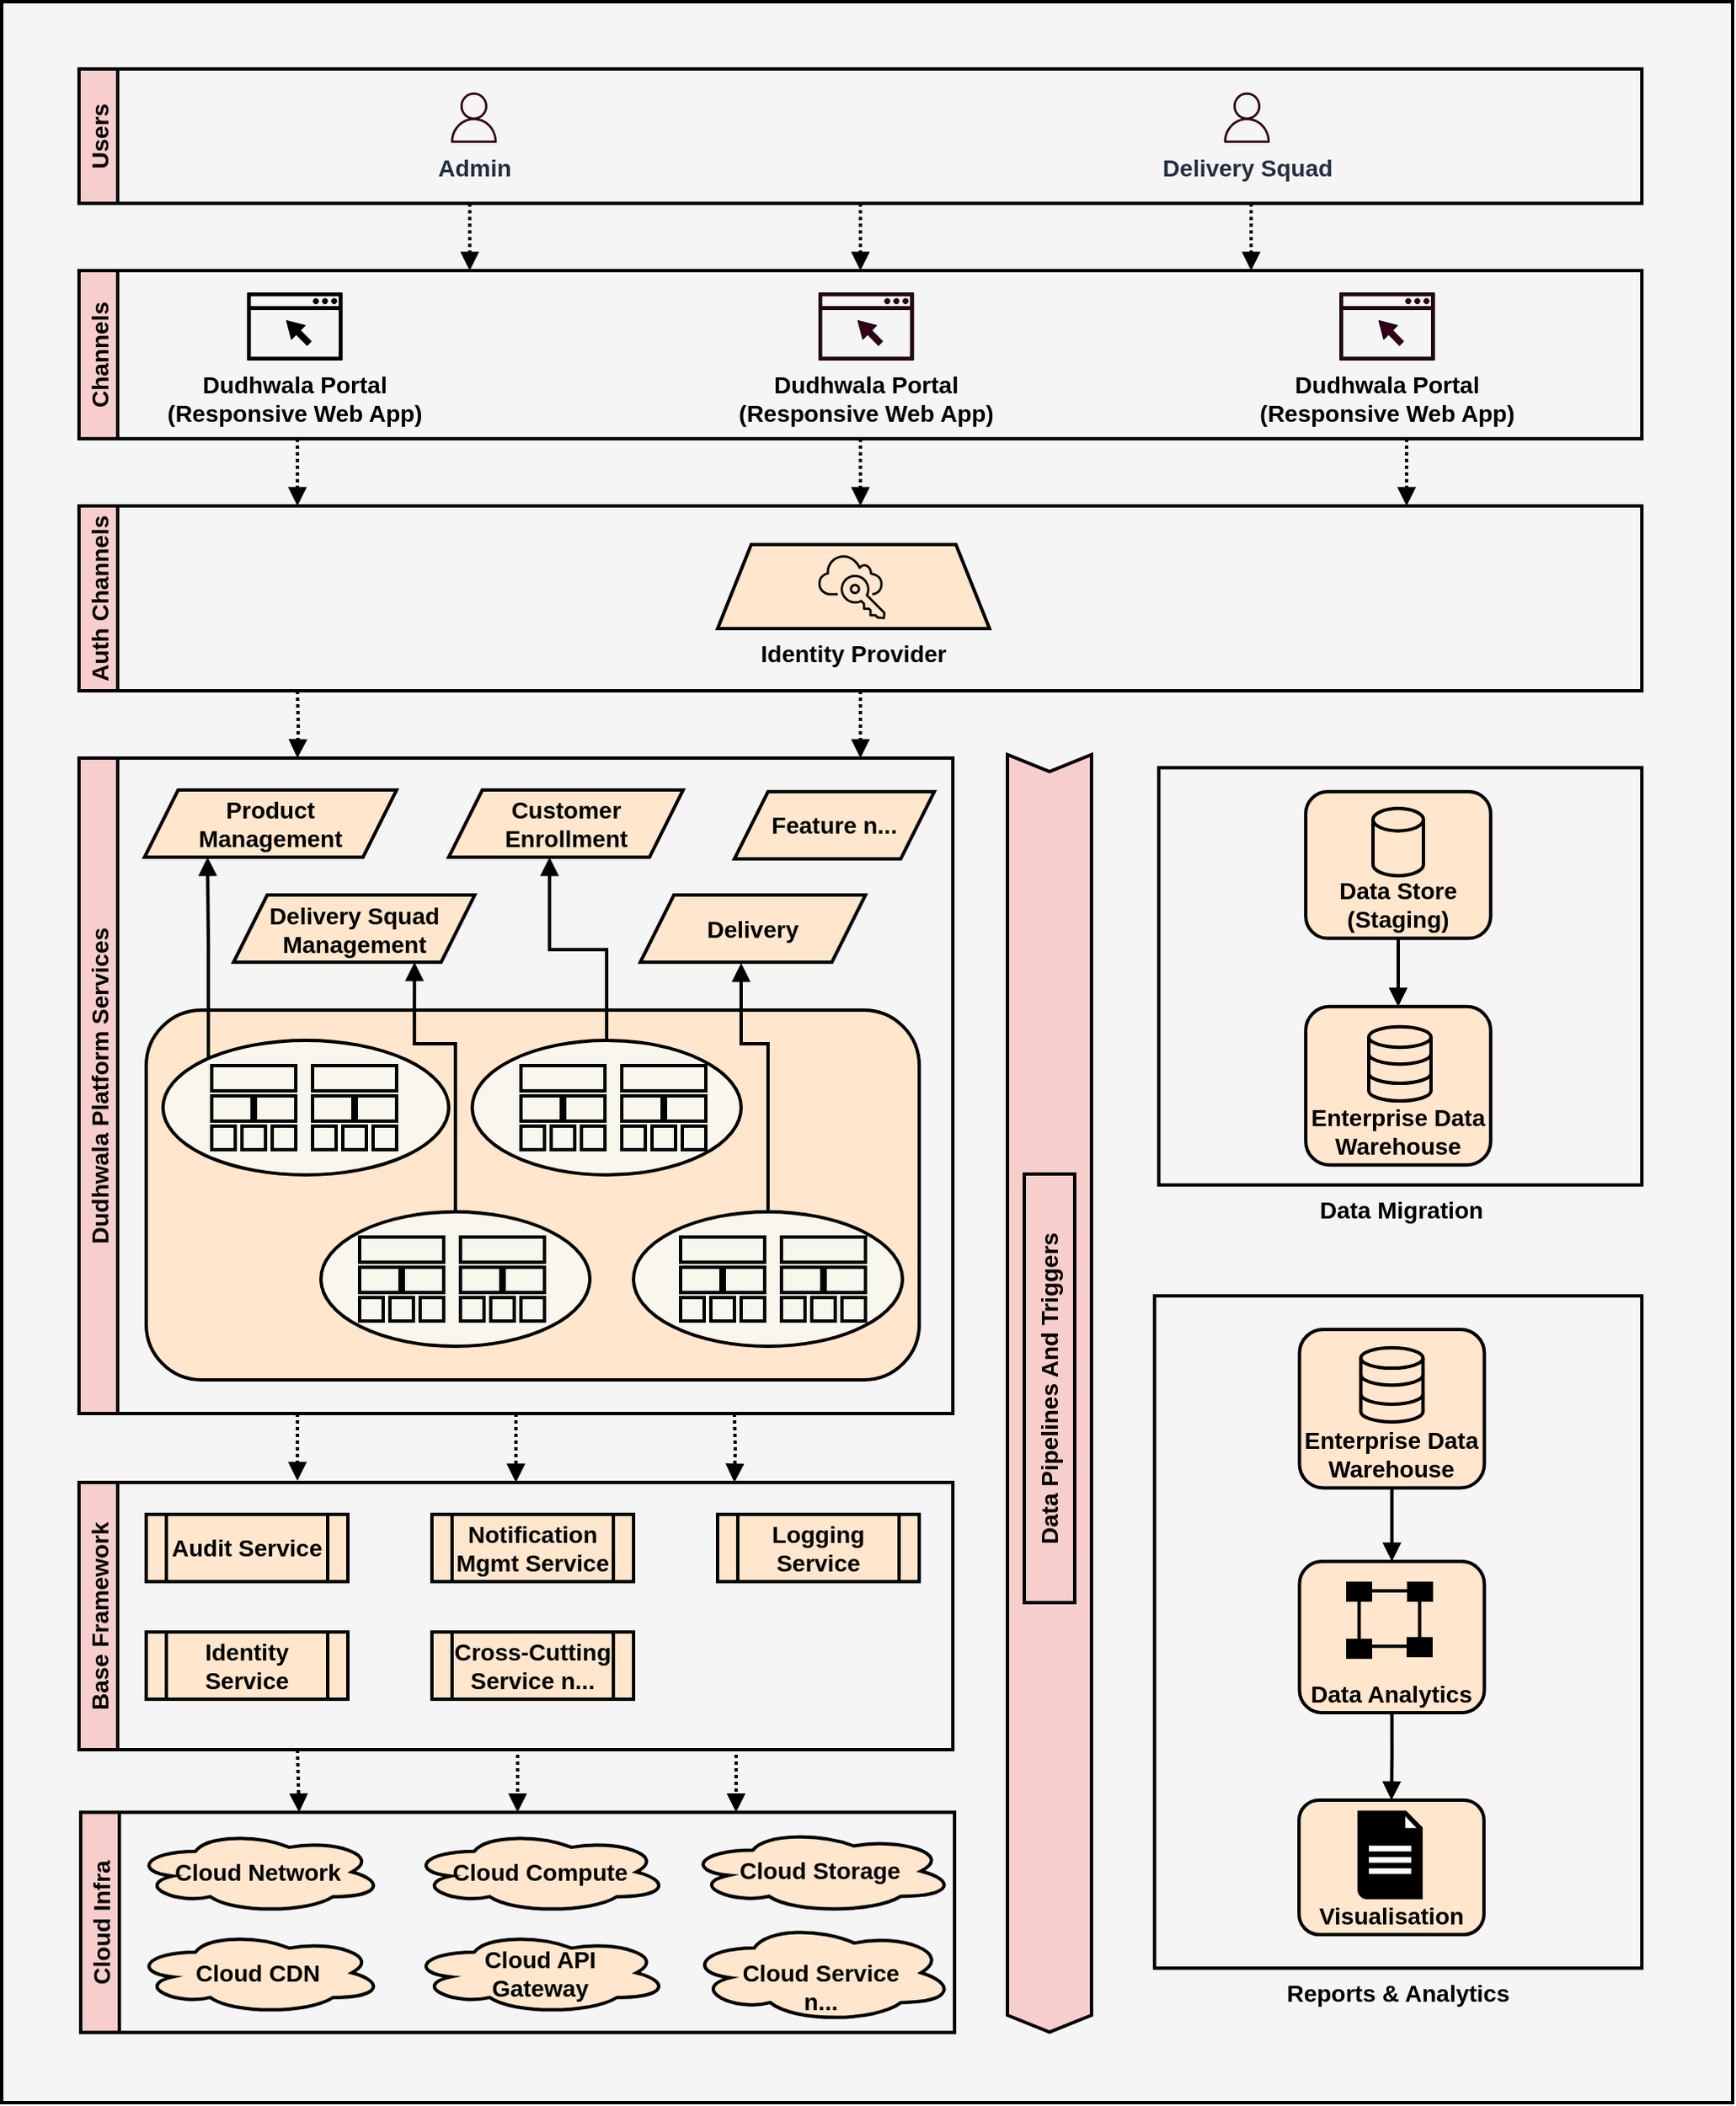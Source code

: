 <mxfile>
    <diagram id="JbyR6IlPqAX62n-xWFW8" name="Page-1">
        <mxGraphModel dx="556" dy="546" grid="1" gridSize="10" guides="1" tooltips="1" connect="1" arrows="1" fold="1" page="1" pageScale="1" pageWidth="827" pageHeight="1169" math="0" shadow="0">
            <root>
                <mxCell id="0"/>
                <mxCell id="1" parent="0"/>
                <mxCell id="o24XuK63UDQuEkNAiOs7-57" value="" style="rounded=0;whiteSpace=wrap;html=1;labelBorderColor=none;fillStyle=solid;strokeColor=#000000;strokeWidth=2;fontFamily=Helvetica;fontSize=14;fontColor=#333333;fillColor=#f5f5f5;fontStyle=1" parent="1" vertex="1">
                    <mxGeometry x="54" y="10" width="1030" height="1250" as="geometry"/>
                </mxCell>
                <mxCell id="dCYVfvfBqd2NlbiFJZVF-13" value="" style="edgeStyle=orthogonalEdgeStyle;rounded=0;orthogonalLoop=1;jettySize=auto;html=1;entryX=0.25;entryY=0;entryDx=0;entryDy=0;exitX=0.25;exitY=1;exitDx=0;exitDy=0;dashed=1;endArrow=block;endFill=1;sketch=0;fontFamily=Helvetica;fontSize=14;strokeColor=#000000;strokeWidth=2;dashPattern=1 1;fontStyle=1" parent="1" source="dCYVfvfBqd2NlbiFJZVF-7" target="dCYVfvfBqd2NlbiFJZVF-8" edge="1">
                    <mxGeometry relative="1" as="geometry"/>
                </mxCell>
                <mxCell id="dCYVfvfBqd2NlbiFJZVF-7" value="Users" style="swimlane;horizontal=0;fontStyle=1;sketch=0;fontFamily=Helvetica;fillColor=#f8cecc;strokeColor=#000000;fontSize=14;strokeWidth=2;" parent="1" vertex="1">
                    <mxGeometry x="100" y="50" width="930" height="80" as="geometry">
                        <mxRectangle x="100" y="50" width="30" height="60" as="alternateBounds"/>
                    </mxGeometry>
                </mxCell>
                <mxCell id="dCYVfvfBqd2NlbiFJZVF-23" value="Admin" style="sketch=0;outlineConnect=0;fontColor=#232F3E;gradientColor=none;fillColor=#33001A;strokeColor=#000000;dashed=0;verticalLabelPosition=bottom;verticalAlign=top;align=center;html=1;fontSize=14;fontStyle=1;aspect=fixed;pointerEvents=1;shape=mxgraph.aws4.user;fontFamily=Helvetica;strokeWidth=2;" parent="dCYVfvfBqd2NlbiFJZVF-7" vertex="1">
                    <mxGeometry x="220" y="14" width="30" height="30" as="geometry"/>
                </mxCell>
                <mxCell id="dCYVfvfBqd2NlbiFJZVF-24" value="Delivery Squad" style="sketch=0;outlineConnect=0;fontColor=#232F3E;gradientColor=none;fillColor=#33001A;strokeColor=#000000;dashed=0;verticalLabelPosition=bottom;verticalAlign=top;align=center;html=1;fontSize=14;fontStyle=1;aspect=fixed;pointerEvents=1;shape=mxgraph.aws4.user;fontFamily=Helvetica;strokeWidth=2;" parent="dCYVfvfBqd2NlbiFJZVF-7" vertex="1">
                    <mxGeometry x="680" y="14" width="30" height="30" as="geometry"/>
                </mxCell>
                <mxCell id="dCYVfvfBqd2NlbiFJZVF-8" value="Channels" style="swimlane;horizontal=0;fontStyle=1;sketch=0;fontFamily=Helvetica;fillColor=#f8cecc;strokeColor=#000000;fontSize=14;strokeWidth=2;" parent="1" vertex="1">
                    <mxGeometry x="100" y="170" width="930" height="100" as="geometry">
                        <mxRectangle x="100" y="170" width="30" height="60" as="alternateBounds"/>
                    </mxGeometry>
                </mxCell>
                <mxCell id="dCYVfvfBqd2NlbiFJZVF-32" value="Dudhwala Portal &lt;br&gt;(Responsive Web App)" style="sketch=0;pointerEvents=1;shadow=0;dashed=0;html=1;strokeColor=#000000;fillColor=#000000;aspect=fixed;labelPosition=center;verticalLabelPosition=bottom;verticalAlign=top;align=center;outlineConnect=0;shape=mxgraph.vvd.web_browser;fillStyle=solid;fontFamily=Helvetica;fontSize=14;strokeWidth=0.5;fontStyle=1" parent="dCYVfvfBqd2NlbiFJZVF-8" vertex="1">
                    <mxGeometry x="100" y="13" width="56.34" height="40" as="geometry"/>
                </mxCell>
                <mxCell id="o24XuK63UDQuEkNAiOs7-1" value="Dudhwala Portal&lt;br&gt;(Responsive Web App)" style="sketch=0;pointerEvents=1;shadow=0;dashed=0;html=1;strokeColor=#000000;fillColor=#33001A;aspect=fixed;labelPosition=center;verticalLabelPosition=bottom;verticalAlign=top;align=center;outlineConnect=0;shape=mxgraph.vvd.web_browser;fillStyle=solid;fontFamily=Helvetica;fontSize=14;strokeWidth=0.5;fontStyle=1" parent="dCYVfvfBqd2NlbiFJZVF-8" vertex="1">
                    <mxGeometry x="750" y="13" width="56.34" height="40" as="geometry"/>
                </mxCell>
                <mxCell id="o24XuK63UDQuEkNAiOs7-41" value="Dudhwala Portal&lt;br&gt;(Responsive Web App)" style="sketch=0;pointerEvents=1;shadow=0;dashed=0;html=1;strokeColor=#000000;fillColor=#33001A;aspect=fixed;labelPosition=center;verticalLabelPosition=bottom;verticalAlign=top;align=center;outlineConnect=0;shape=mxgraph.vvd.web_browser;fillStyle=solid;fontFamily=Helvetica;fontSize=14;strokeWidth=0.5;fontStyle=1" parent="dCYVfvfBqd2NlbiFJZVF-8" vertex="1">
                    <mxGeometry x="440" y="13" width="56.34" height="40" as="geometry"/>
                </mxCell>
                <mxCell id="dCYVfvfBqd2NlbiFJZVF-14" value="" style="edgeStyle=orthogonalEdgeStyle;rounded=0;orthogonalLoop=1;jettySize=auto;html=1;exitX=0.5;exitY=1;exitDx=0;exitDy=0;entryX=0.5;entryY=0;entryDx=0;entryDy=0;dashed=1;endArrow=block;endFill=1;sketch=0;fontFamily=Helvetica;fontSize=14;strokeColor=#000000;strokeWidth=2;dashPattern=1 1;fontStyle=1" parent="1" source="dCYVfvfBqd2NlbiFJZVF-7" target="dCYVfvfBqd2NlbiFJZVF-8" edge="1">
                    <mxGeometry relative="1" as="geometry">
                        <mxPoint x="240" y="150" as="sourcePoint"/>
                        <mxPoint x="290" y="160" as="targetPoint"/>
                        <Array as="points">
                            <mxPoint x="565" y="130"/>
                            <mxPoint x="565" y="170"/>
                        </Array>
                    </mxGeometry>
                </mxCell>
                <mxCell id="dCYVfvfBqd2NlbiFJZVF-16" value="Dudhwala Platform Services" style="swimlane;horizontal=0;fontStyle=1;fontSize=14;sketch=0;fontFamily=Helvetica;fillColor=#f8cecc;strokeColor=#000000;strokeWidth=2;" parent="1" vertex="1">
                    <mxGeometry x="100" y="460" width="520" height="390" as="geometry">
                        <mxRectangle x="100" y="170" width="30" height="60" as="alternateBounds"/>
                    </mxGeometry>
                </mxCell>
                <mxCell id="j7dnmn5wsTtFB2skk1Vw-63" value="Product &lt;br&gt;Management" style="shape=parallelogram;perimeter=parallelogramPerimeter;whiteSpace=wrap;html=1;fixedSize=1;rounded=0;glass=0;sketch=0;curveFitting=0.95;strokeWidth=2;fontFamily=Helvetica;fillColor=#ffe6cc;fontSize=14;strokeColor=#000000;fontStyle=1" parent="dCYVfvfBqd2NlbiFJZVF-16" vertex="1">
                    <mxGeometry x="39" y="19" width="150" height="40" as="geometry"/>
                </mxCell>
                <mxCell id="j7dnmn5wsTtFB2skk1Vw-64" value="Delivery Squad Management" style="shape=parallelogram;perimeter=parallelogramPerimeter;whiteSpace=wrap;html=1;fixedSize=1;rounded=0;glass=0;sketch=0;curveFitting=0.95;strokeWidth=2;fontFamily=Helvetica;fillColor=#ffe6cc;fontSize=14;strokeColor=#000000;fontStyle=1" parent="dCYVfvfBqd2NlbiFJZVF-16" vertex="1">
                    <mxGeometry x="92" y="81.5" width="143.5" height="40" as="geometry"/>
                </mxCell>
                <mxCell id="j7dnmn5wsTtFB2skk1Vw-65" value="Customer Enrollment" style="shape=parallelogram;perimeter=parallelogramPerimeter;whiteSpace=wrap;html=1;fixedSize=1;rounded=0;glass=0;sketch=0;curveFitting=0.95;strokeWidth=2;fontFamily=Helvetica;fillColor=#ffe6cc;fontSize=14;strokeColor=#000000;fontStyle=1" parent="dCYVfvfBqd2NlbiFJZVF-16" vertex="1">
                    <mxGeometry x="220" y="19" width="139.5" height="40" as="geometry"/>
                </mxCell>
                <mxCell id="j7dnmn5wsTtFB2skk1Vw-66" value="Delivery" style="shape=parallelogram;perimeter=parallelogramPerimeter;whiteSpace=wrap;html=1;fixedSize=1;rounded=0;glass=0;sketch=0;curveFitting=0.95;strokeWidth=2;fontFamily=Helvetica;fillColor=#ffe6cc;fontSize=14;strokeColor=#000000;fontStyle=1" parent="dCYVfvfBqd2NlbiFJZVF-16" vertex="1">
                    <mxGeometry x="334" y="81.5" width="134" height="40" as="geometry"/>
                </mxCell>
                <mxCell id="j7dnmn5wsTtFB2skk1Vw-1" value="" style="rounded=1;whiteSpace=wrap;html=1;sketch=0;spacing=2;strokeWidth=2;glass=0;curveFitting=0.95;fillColor=#ffe6cc;fontFamily=Helvetica;fontSize=14;strokeColor=#000000;fontStyle=1" parent="dCYVfvfBqd2NlbiFJZVF-16" vertex="1">
                    <mxGeometry x="40" y="150" width="460" height="220" as="geometry"/>
                </mxCell>
                <mxCell id="j7dnmn5wsTtFB2skk1Vw-67" value="" style="edgeStyle=orthogonalEdgeStyle;rounded=0;orthogonalLoop=1;jettySize=auto;html=1;sketch=0;fillColor=none;fontFamily=Helvetica;endArrow=block;endFill=1;fontSize=14;strokeColor=#000000;strokeWidth=2;fontStyle=1;exitX=0;exitY=0;exitDx=0;exitDy=0;entryX=0.25;entryY=1;entryDx=0;entryDy=0;" parent="dCYVfvfBqd2NlbiFJZVF-16" source="dCYVfvfBqd2NlbiFJZVF-63" target="j7dnmn5wsTtFB2skk1Vw-63" edge="1">
                    <mxGeometry relative="1" as="geometry">
                        <mxPoint x="120" y="160" as="sourcePoint"/>
                        <Array as="points">
                            <mxPoint x="77" y="180"/>
                            <mxPoint x="77" y="114"/>
                        </Array>
                    </mxGeometry>
                </mxCell>
                <mxCell id="dCYVfvfBqd2NlbiFJZVF-63" value="" style="ellipse;whiteSpace=wrap;html=1;sketch=0;fillStyle=solid;fontFamily=Helvetica;fontSize=14;fillColor=#f9f7ed;strokeColor=#000000;strokeWidth=2;fontStyle=1" parent="dCYVfvfBqd2NlbiFJZVF-16" vertex="1">
                    <mxGeometry x="50" y="168" width="170" height="80" as="geometry"/>
                </mxCell>
                <mxCell id="j7dnmn5wsTtFB2skk1Vw-2" value="" style="rounded=0;whiteSpace=wrap;html=1;sketch=0;fillColor=none;fontFamily=Helvetica;fontSize=14;strokeColor=#000000;strokeWidth=2;fontStyle=1" parent="dCYVfvfBqd2NlbiFJZVF-16" vertex="1">
                    <mxGeometry x="79" y="183" width="50" height="15" as="geometry"/>
                </mxCell>
                <mxCell id="j7dnmn5wsTtFB2skk1Vw-6" value="" style="rounded=0;whiteSpace=wrap;html=1;sketch=0;fillColor=none;fontFamily=Helvetica;fontSize=14;strokeColor=#000000;strokeWidth=2;fontStyle=1" parent="dCYVfvfBqd2NlbiFJZVF-16" vertex="1">
                    <mxGeometry x="79" y="201" width="24" height="15" as="geometry"/>
                </mxCell>
                <mxCell id="j7dnmn5wsTtFB2skk1Vw-7" value="" style="rounded=0;whiteSpace=wrap;html=1;sketch=0;fillColor=none;fontFamily=Helvetica;fontSize=14;strokeColor=#000000;strokeWidth=2;fontStyle=1" parent="dCYVfvfBqd2NlbiFJZVF-16" vertex="1">
                    <mxGeometry x="105" y="201" width="24" height="15" as="geometry"/>
                </mxCell>
                <mxCell id="j7dnmn5wsTtFB2skk1Vw-17" value="" style="rounded=0;whiteSpace=wrap;html=1;sketch=0;fillColor=none;fontFamily=Helvetica;fontSize=14;strokeColor=#000000;strokeWidth=2;fontStyle=1" parent="dCYVfvfBqd2NlbiFJZVF-16" vertex="1">
                    <mxGeometry x="139" y="183" width="50" height="15" as="geometry"/>
                </mxCell>
                <mxCell id="j7dnmn5wsTtFB2skk1Vw-18" value="" style="rounded=0;whiteSpace=wrap;html=1;sketch=0;fillColor=none;fontFamily=Helvetica;fontSize=14;strokeColor=#000000;strokeWidth=2;fontStyle=1" parent="dCYVfvfBqd2NlbiFJZVF-16" vertex="1">
                    <mxGeometry x="139" y="201" width="24" height="15" as="geometry"/>
                </mxCell>
                <mxCell id="j7dnmn5wsTtFB2skk1Vw-19" value="" style="rounded=0;whiteSpace=wrap;html=1;sketch=0;fillColor=none;fontFamily=Helvetica;fontSize=14;strokeColor=#000000;strokeWidth=2;fontStyle=1" parent="dCYVfvfBqd2NlbiFJZVF-16" vertex="1">
                    <mxGeometry x="165" y="201" width="24" height="15" as="geometry"/>
                </mxCell>
                <mxCell id="j7dnmn5wsTtFB2skk1Vw-20" value="" style="rounded=0;whiteSpace=wrap;html=1;sketch=0;fillColor=none;fontFamily=Helvetica;fontSize=14;strokeColor=#000000;strokeWidth=2;fontStyle=1" parent="dCYVfvfBqd2NlbiFJZVF-16" vertex="1">
                    <mxGeometry x="139" y="219" width="14" height="14" as="geometry"/>
                </mxCell>
                <mxCell id="j7dnmn5wsTtFB2skk1Vw-21" value="" style="rounded=0;whiteSpace=wrap;html=1;sketch=0;fillColor=none;fontFamily=Helvetica;fontSize=14;strokeColor=#000000;strokeWidth=2;fontStyle=1" parent="dCYVfvfBqd2NlbiFJZVF-16" vertex="1">
                    <mxGeometry x="157" y="219" width="14" height="14" as="geometry"/>
                </mxCell>
                <mxCell id="j7dnmn5wsTtFB2skk1Vw-22" value="" style="rounded=0;whiteSpace=wrap;html=1;sketch=0;fillColor=none;fontFamily=Helvetica;fontSize=14;strokeColor=#000000;strokeWidth=2;fontStyle=1" parent="dCYVfvfBqd2NlbiFJZVF-16" vertex="1">
                    <mxGeometry x="175" y="219" width="14" height="14" as="geometry"/>
                </mxCell>
                <mxCell id="o24XuK63UDQuEkNAiOs7-49" style="edgeStyle=orthogonalEdgeStyle;rounded=0;sketch=0;orthogonalLoop=1;jettySize=auto;html=1;exitX=0.5;exitY=0;exitDx=0;exitDy=0;strokeColor=#000000;strokeWidth=2;fontFamily=Helvetica;fontSize=14;fontColor=default;endArrow=block;endFill=1;fontStyle=1;" parent="dCYVfvfBqd2NlbiFJZVF-16" source="j7dnmn5wsTtFB2skk1Vw-23" edge="1">
                    <mxGeometry relative="1" as="geometry">
                        <mxPoint x="280" y="59" as="targetPoint"/>
                        <Array as="points">
                            <mxPoint x="314" y="114"/>
                            <mxPoint x="280" y="114"/>
                            <mxPoint x="280" y="59"/>
                        </Array>
                    </mxGeometry>
                </mxCell>
                <mxCell id="j7dnmn5wsTtFB2skk1Vw-23" value="" style="ellipse;whiteSpace=wrap;html=1;sketch=0;fillStyle=solid;fontFamily=Helvetica;fontSize=14;fillColor=#f9f7ed;direction=east;strokeColor=#000000;strokeWidth=2;fontStyle=1" parent="dCYVfvfBqd2NlbiFJZVF-16" vertex="1">
                    <mxGeometry x="234" y="168" width="160" height="80" as="geometry"/>
                </mxCell>
                <mxCell id="j7dnmn5wsTtFB2skk1Vw-24" value="" style="rounded=0;whiteSpace=wrap;html=1;sketch=0;fillColor=none;fontFamily=Helvetica;fontSize=14;strokeColor=#000000;strokeWidth=2;fontStyle=1" parent="dCYVfvfBqd2NlbiFJZVF-16" vertex="1">
                    <mxGeometry x="263" y="183" width="50" height="15" as="geometry"/>
                </mxCell>
                <mxCell id="j7dnmn5wsTtFB2skk1Vw-25" value="" style="rounded=0;whiteSpace=wrap;html=1;sketch=0;fillColor=none;fontFamily=Helvetica;fontSize=14;strokeColor=#000000;strokeWidth=2;fontStyle=1" parent="dCYVfvfBqd2NlbiFJZVF-16" vertex="1">
                    <mxGeometry x="263" y="201" width="24" height="15" as="geometry"/>
                </mxCell>
                <mxCell id="j7dnmn5wsTtFB2skk1Vw-26" value="" style="rounded=0;whiteSpace=wrap;html=1;sketch=0;fillColor=none;fontFamily=Helvetica;fontSize=14;strokeColor=#000000;strokeWidth=2;fontStyle=1" parent="dCYVfvfBqd2NlbiFJZVF-16" vertex="1">
                    <mxGeometry x="289" y="201" width="24" height="15" as="geometry"/>
                </mxCell>
                <mxCell id="j7dnmn5wsTtFB2skk1Vw-27" value="" style="rounded=0;whiteSpace=wrap;html=1;sketch=0;fillColor=none;fontFamily=Helvetica;fontSize=14;strokeColor=#000000;strokeWidth=2;fontStyle=1" parent="dCYVfvfBqd2NlbiFJZVF-16" vertex="1">
                    <mxGeometry x="323" y="183" width="50" height="15" as="geometry"/>
                </mxCell>
                <mxCell id="j7dnmn5wsTtFB2skk1Vw-28" value="" style="rounded=0;whiteSpace=wrap;html=1;sketch=0;fillColor=none;fontFamily=Helvetica;fontSize=14;strokeColor=#000000;strokeWidth=2;fontStyle=1" parent="dCYVfvfBqd2NlbiFJZVF-16" vertex="1">
                    <mxGeometry x="323" y="201" width="24" height="15" as="geometry"/>
                </mxCell>
                <mxCell id="j7dnmn5wsTtFB2skk1Vw-29" value="" style="rounded=0;whiteSpace=wrap;html=1;sketch=0;fillColor=none;fontFamily=Helvetica;fontSize=14;strokeColor=#000000;strokeWidth=2;fontStyle=1" parent="dCYVfvfBqd2NlbiFJZVF-16" vertex="1">
                    <mxGeometry x="349" y="201" width="24" height="15" as="geometry"/>
                </mxCell>
                <mxCell id="j7dnmn5wsTtFB2skk1Vw-30" value="" style="rounded=0;whiteSpace=wrap;html=1;sketch=0;fillColor=none;fontFamily=Helvetica;fontSize=14;strokeColor=#000000;strokeWidth=2;fontStyle=1" parent="dCYVfvfBqd2NlbiFJZVF-16" vertex="1">
                    <mxGeometry x="323" y="219" width="14" height="14" as="geometry"/>
                </mxCell>
                <mxCell id="j7dnmn5wsTtFB2skk1Vw-31" value="" style="rounded=0;whiteSpace=wrap;html=1;sketch=0;fillColor=none;fontFamily=Helvetica;fontSize=14;strokeColor=#000000;strokeWidth=2;fontStyle=1" parent="dCYVfvfBqd2NlbiFJZVF-16" vertex="1">
                    <mxGeometry x="341" y="219" width="14" height="14" as="geometry"/>
                </mxCell>
                <mxCell id="j7dnmn5wsTtFB2skk1Vw-32" value="" style="rounded=0;whiteSpace=wrap;html=1;sketch=0;fillColor=none;fontFamily=Helvetica;fontSize=14;strokeColor=#000000;strokeWidth=2;fontStyle=1" parent="dCYVfvfBqd2NlbiFJZVF-16" vertex="1">
                    <mxGeometry x="359" y="219" width="14" height="14" as="geometry"/>
                </mxCell>
                <mxCell id="j7dnmn5wsTtFB2skk1Vw-33" value="" style="rounded=0;whiteSpace=wrap;html=1;sketch=0;fillColor=none;fontFamily=Helvetica;fontSize=14;strokeColor=#000000;strokeWidth=2;fontStyle=1" parent="dCYVfvfBqd2NlbiFJZVF-16" vertex="1">
                    <mxGeometry x="263" y="219" width="14" height="14" as="geometry"/>
                </mxCell>
                <mxCell id="j7dnmn5wsTtFB2skk1Vw-34" value="" style="rounded=0;whiteSpace=wrap;html=1;sketch=0;fillColor=none;fontFamily=Helvetica;fontSize=14;strokeColor=#000000;strokeWidth=2;fontStyle=1" parent="dCYVfvfBqd2NlbiFJZVF-16" vertex="1">
                    <mxGeometry x="281" y="219" width="14" height="14" as="geometry"/>
                </mxCell>
                <mxCell id="j7dnmn5wsTtFB2skk1Vw-35" value="" style="rounded=0;whiteSpace=wrap;html=1;sketch=0;fillColor=none;fontFamily=Helvetica;fontSize=14;strokeColor=#000000;strokeWidth=2;fontStyle=1" parent="dCYVfvfBqd2NlbiFJZVF-16" vertex="1">
                    <mxGeometry x="299" y="219" width="14" height="14" as="geometry"/>
                </mxCell>
                <mxCell id="j7dnmn5wsTtFB2skk1Vw-68" value="" style="edgeStyle=orthogonalEdgeStyle;rounded=0;orthogonalLoop=1;jettySize=auto;html=1;entryX=0.75;entryY=1;entryDx=0;entryDy=0;sketch=0;fillColor=none;fontFamily=Helvetica;endArrow=block;endFill=1;fontSize=14;strokeColor=#000000;strokeWidth=2;fontStyle=1" parent="dCYVfvfBqd2NlbiFJZVF-16" source="j7dnmn5wsTtFB2skk1Vw-36" target="j7dnmn5wsTtFB2skk1Vw-64" edge="1">
                    <mxGeometry relative="1" as="geometry">
                        <Array as="points">
                            <mxPoint x="224" y="170"/>
                            <mxPoint x="200" y="170"/>
                        </Array>
                    </mxGeometry>
                </mxCell>
                <mxCell id="j7dnmn5wsTtFB2skk1Vw-36" value="" style="ellipse;whiteSpace=wrap;html=1;sketch=0;fillStyle=solid;fontFamily=Helvetica;fontSize=14;fillColor=#f9f7ed;strokeColor=#000000;strokeWidth=2;fontStyle=1" parent="dCYVfvfBqd2NlbiFJZVF-16" vertex="1">
                    <mxGeometry x="144" y="270" width="160" height="80" as="geometry"/>
                </mxCell>
                <mxCell id="j7dnmn5wsTtFB2skk1Vw-37" value="" style="rounded=0;whiteSpace=wrap;html=1;sketch=0;fillColor=none;fontFamily=Helvetica;fontSize=14;strokeColor=#000000;strokeWidth=2;fontStyle=1" parent="dCYVfvfBqd2NlbiFJZVF-16" vertex="1">
                    <mxGeometry x="167" y="285" width="50" height="15" as="geometry"/>
                </mxCell>
                <mxCell id="j7dnmn5wsTtFB2skk1Vw-38" value="" style="rounded=0;whiteSpace=wrap;html=1;sketch=0;fillColor=none;fontFamily=Helvetica;fontSize=14;strokeColor=#000000;strokeWidth=2;fontStyle=1" parent="dCYVfvfBqd2NlbiFJZVF-16" vertex="1">
                    <mxGeometry x="167" y="303" width="24" height="15" as="geometry"/>
                </mxCell>
                <mxCell id="j7dnmn5wsTtFB2skk1Vw-39" value="" style="rounded=0;whiteSpace=wrap;html=1;sketch=0;fillColor=none;fontFamily=Helvetica;fontSize=14;strokeColor=#000000;strokeWidth=2;fontStyle=1" parent="dCYVfvfBqd2NlbiFJZVF-16" vertex="1">
                    <mxGeometry x="193" y="303" width="24" height="15" as="geometry"/>
                </mxCell>
                <mxCell id="j7dnmn5wsTtFB2skk1Vw-40" value="" style="rounded=0;whiteSpace=wrap;html=1;sketch=0;fillColor=none;fontFamily=Helvetica;fontSize=14;strokeColor=#000000;strokeWidth=2;fontStyle=1" parent="dCYVfvfBqd2NlbiFJZVF-16" vertex="1">
                    <mxGeometry x="227" y="285" width="50" height="15" as="geometry"/>
                </mxCell>
                <mxCell id="j7dnmn5wsTtFB2skk1Vw-41" value="" style="rounded=0;whiteSpace=wrap;html=1;sketch=0;fillColor=none;fontFamily=Helvetica;fontSize=14;strokeColor=#000000;strokeWidth=2;fontStyle=1" parent="dCYVfvfBqd2NlbiFJZVF-16" vertex="1">
                    <mxGeometry x="227" y="303" width="24" height="15" as="geometry"/>
                </mxCell>
                <mxCell id="j7dnmn5wsTtFB2skk1Vw-42" value="" style="rounded=0;whiteSpace=wrap;html=1;sketch=0;fillColor=none;fontFamily=Helvetica;fontSize=14;strokeColor=#000000;strokeWidth=2;fontStyle=1" parent="dCYVfvfBqd2NlbiFJZVF-16" vertex="1">
                    <mxGeometry x="253" y="303" width="24" height="15" as="geometry"/>
                </mxCell>
                <mxCell id="j7dnmn5wsTtFB2skk1Vw-43" value="" style="rounded=0;whiteSpace=wrap;html=1;sketch=0;fillColor=none;fontFamily=Helvetica;fontSize=14;strokeColor=#000000;strokeWidth=2;fontStyle=1" parent="dCYVfvfBqd2NlbiFJZVF-16" vertex="1">
                    <mxGeometry x="227" y="321" width="14" height="14" as="geometry"/>
                </mxCell>
                <mxCell id="j7dnmn5wsTtFB2skk1Vw-44" value="" style="rounded=0;whiteSpace=wrap;html=1;sketch=0;fillColor=none;fontFamily=Helvetica;fontSize=14;strokeColor=#000000;strokeWidth=2;fontStyle=1" parent="dCYVfvfBqd2NlbiFJZVF-16" vertex="1">
                    <mxGeometry x="245" y="321" width="14" height="14" as="geometry"/>
                </mxCell>
                <mxCell id="j7dnmn5wsTtFB2skk1Vw-45" value="" style="rounded=0;whiteSpace=wrap;html=1;sketch=0;fillColor=none;fontFamily=Helvetica;fontSize=14;strokeColor=#000000;strokeWidth=2;fontStyle=1" parent="dCYVfvfBqd2NlbiFJZVF-16" vertex="1">
                    <mxGeometry x="263" y="321" width="14" height="14" as="geometry"/>
                </mxCell>
                <mxCell id="j7dnmn5wsTtFB2skk1Vw-46" value="" style="rounded=0;whiteSpace=wrap;html=1;sketch=0;fillColor=none;fontFamily=Helvetica;fontSize=14;strokeColor=#000000;strokeWidth=2;fontStyle=1" parent="dCYVfvfBqd2NlbiFJZVF-16" vertex="1">
                    <mxGeometry x="167" y="321" width="14" height="14" as="geometry"/>
                </mxCell>
                <mxCell id="j7dnmn5wsTtFB2skk1Vw-47" value="" style="rounded=0;whiteSpace=wrap;html=1;sketch=0;fillColor=none;fontFamily=Helvetica;fontSize=14;strokeColor=#000000;strokeWidth=2;fontStyle=1" parent="dCYVfvfBqd2NlbiFJZVF-16" vertex="1">
                    <mxGeometry x="185" y="321" width="14" height="14" as="geometry"/>
                </mxCell>
                <mxCell id="j7dnmn5wsTtFB2skk1Vw-48" value="" style="rounded=0;whiteSpace=wrap;html=1;sketch=0;fillColor=none;fontFamily=Helvetica;fontSize=14;strokeColor=#000000;strokeWidth=2;fontStyle=1" parent="dCYVfvfBqd2NlbiFJZVF-16" vertex="1">
                    <mxGeometry x="203" y="321" width="14" height="14" as="geometry"/>
                </mxCell>
                <mxCell id="j7dnmn5wsTtFB2skk1Vw-8" value="" style="rounded=0;whiteSpace=wrap;html=1;sketch=0;fillColor=none;fontFamily=Helvetica;fontSize=14;strokeColor=#000000;strokeWidth=2;fontStyle=1" parent="dCYVfvfBqd2NlbiFJZVF-16" vertex="1">
                    <mxGeometry x="79" y="219" width="14" height="14" as="geometry"/>
                </mxCell>
                <mxCell id="j7dnmn5wsTtFB2skk1Vw-9" value="" style="rounded=0;whiteSpace=wrap;html=1;sketch=0;fillColor=none;fontFamily=Helvetica;fontSize=14;strokeColor=#000000;strokeWidth=2;fontStyle=1" parent="dCYVfvfBqd2NlbiFJZVF-16" vertex="1">
                    <mxGeometry x="97" y="219" width="14" height="14" as="geometry"/>
                </mxCell>
                <mxCell id="j7dnmn5wsTtFB2skk1Vw-10" value="" style="rounded=0;whiteSpace=wrap;html=1;sketch=0;fillColor=none;fontFamily=Helvetica;fontSize=14;strokeColor=#000000;strokeWidth=2;fontStyle=1" parent="dCYVfvfBqd2NlbiFJZVF-16" vertex="1">
                    <mxGeometry x="115" y="219" width="14" height="14" as="geometry"/>
                </mxCell>
                <mxCell id="j7dnmn5wsTtFB2skk1Vw-50" value="" style="ellipse;whiteSpace=wrap;html=1;sketch=0;fillStyle=solid;fontFamily=Helvetica;fontSize=14;fillColor=#f9f7ed;strokeColor=#000000;strokeWidth=2;fontStyle=1" parent="dCYVfvfBqd2NlbiFJZVF-16" vertex="1">
                    <mxGeometry x="330" y="270" width="160" height="80" as="geometry"/>
                </mxCell>
                <mxCell id="j7dnmn5wsTtFB2skk1Vw-51" value="" style="rounded=0;whiteSpace=wrap;html=1;sketch=0;fillColor=none;fontFamily=Helvetica;fontSize=14;strokeColor=#000000;strokeWidth=2;fontStyle=1" parent="dCYVfvfBqd2NlbiFJZVF-16" vertex="1">
                    <mxGeometry x="358" y="285" width="50" height="15" as="geometry"/>
                </mxCell>
                <mxCell id="j7dnmn5wsTtFB2skk1Vw-52" value="" style="rounded=0;whiteSpace=wrap;html=1;sketch=0;fillColor=none;fontFamily=Helvetica;fontSize=14;strokeColor=#000000;strokeWidth=2;fontStyle=1" parent="dCYVfvfBqd2NlbiFJZVF-16" vertex="1">
                    <mxGeometry x="358" y="303" width="24" height="15" as="geometry"/>
                </mxCell>
                <mxCell id="j7dnmn5wsTtFB2skk1Vw-53" value="" style="rounded=0;whiteSpace=wrap;html=1;sketch=0;fillColor=none;fontFamily=Helvetica;fontSize=14;strokeColor=#000000;strokeWidth=2;fontStyle=1" parent="dCYVfvfBqd2NlbiFJZVF-16" vertex="1">
                    <mxGeometry x="384" y="303" width="24" height="15" as="geometry"/>
                </mxCell>
                <mxCell id="j7dnmn5wsTtFB2skk1Vw-54" value="" style="rounded=0;whiteSpace=wrap;html=1;sketch=0;fillColor=none;fontFamily=Helvetica;fontSize=14;strokeColor=#000000;strokeWidth=2;fontStyle=1" parent="dCYVfvfBqd2NlbiFJZVF-16" vertex="1">
                    <mxGeometry x="418" y="285" width="50" height="15" as="geometry"/>
                </mxCell>
                <mxCell id="j7dnmn5wsTtFB2skk1Vw-55" value="" style="rounded=0;whiteSpace=wrap;html=1;sketch=0;fillColor=none;fontFamily=Helvetica;fontSize=14;strokeColor=#000000;strokeWidth=2;fontStyle=1" parent="dCYVfvfBqd2NlbiFJZVF-16" vertex="1">
                    <mxGeometry x="418" y="303" width="24" height="15" as="geometry"/>
                </mxCell>
                <mxCell id="j7dnmn5wsTtFB2skk1Vw-56" value="" style="rounded=0;whiteSpace=wrap;html=1;sketch=0;fillColor=none;fontFamily=Helvetica;fontSize=14;strokeColor=#000000;strokeWidth=2;fontStyle=1" parent="dCYVfvfBqd2NlbiFJZVF-16" vertex="1">
                    <mxGeometry x="444" y="303" width="24" height="15" as="geometry"/>
                </mxCell>
                <mxCell id="j7dnmn5wsTtFB2skk1Vw-57" value="" style="rounded=0;whiteSpace=wrap;html=1;sketch=0;fillColor=none;fontFamily=Helvetica;fontSize=14;strokeColor=#000000;strokeWidth=2;fontStyle=1" parent="dCYVfvfBqd2NlbiFJZVF-16" vertex="1">
                    <mxGeometry x="418" y="321" width="14" height="14" as="geometry"/>
                </mxCell>
                <mxCell id="j7dnmn5wsTtFB2skk1Vw-58" value="" style="rounded=0;whiteSpace=wrap;html=1;sketch=0;fillColor=none;fontFamily=Helvetica;fontSize=14;strokeColor=#000000;strokeWidth=2;fontStyle=1" parent="dCYVfvfBqd2NlbiFJZVF-16" vertex="1">
                    <mxGeometry x="436" y="321" width="14" height="14" as="geometry"/>
                </mxCell>
                <mxCell id="j7dnmn5wsTtFB2skk1Vw-59" value="" style="rounded=0;whiteSpace=wrap;html=1;sketch=0;fillColor=none;fontFamily=Helvetica;fontSize=14;strokeColor=#000000;strokeWidth=2;fontStyle=1" parent="dCYVfvfBqd2NlbiFJZVF-16" vertex="1">
                    <mxGeometry x="454" y="321" width="14" height="14" as="geometry"/>
                </mxCell>
                <mxCell id="j7dnmn5wsTtFB2skk1Vw-60" value="" style="rounded=0;whiteSpace=wrap;html=1;sketch=0;fillColor=none;fontFamily=Helvetica;fontSize=14;strokeColor=#000000;strokeWidth=2;fontStyle=1" parent="dCYVfvfBqd2NlbiFJZVF-16" vertex="1">
                    <mxGeometry x="358" y="321" width="14" height="14" as="geometry"/>
                </mxCell>
                <mxCell id="j7dnmn5wsTtFB2skk1Vw-61" value="" style="rounded=0;whiteSpace=wrap;html=1;sketch=0;fillColor=none;fontFamily=Helvetica;fontSize=14;strokeColor=#000000;strokeWidth=2;fontStyle=1" parent="dCYVfvfBqd2NlbiFJZVF-16" vertex="1">
                    <mxGeometry x="376" y="321" width="14" height="14" as="geometry"/>
                </mxCell>
                <mxCell id="j7dnmn5wsTtFB2skk1Vw-62" value="" style="rounded=0;whiteSpace=wrap;html=1;sketch=0;fillColor=none;fontFamily=Helvetica;fontSize=14;strokeColor=#000000;strokeWidth=2;fontStyle=1" parent="dCYVfvfBqd2NlbiFJZVF-16" vertex="1">
                    <mxGeometry x="394" y="321" width="14" height="14" as="geometry"/>
                </mxCell>
                <mxCell id="j7dnmn5wsTtFB2skk1Vw-70" value="" style="edgeStyle=orthogonalEdgeStyle;rounded=0;orthogonalLoop=1;jettySize=auto;html=1;exitX=0.5;exitY=0;exitDx=0;exitDy=0;sketch=0;fillColor=none;fontFamily=Helvetica;endArrow=block;endFill=1;fontSize=14;strokeColor=#000000;strokeWidth=2;fontStyle=1;" parent="dCYVfvfBqd2NlbiFJZVF-16" source="j7dnmn5wsTtFB2skk1Vw-50" edge="1">
                    <mxGeometry relative="1" as="geometry">
                        <mxPoint x="324" y="178" as="sourcePoint"/>
                        <mxPoint x="394" y="122" as="targetPoint"/>
                        <Array as="points">
                            <mxPoint x="410" y="170"/>
                            <mxPoint x="394" y="170"/>
                        </Array>
                    </mxGeometry>
                </mxCell>
                <mxCell id="dCYVfvfBqd2NlbiFJZVF-20" value="" style="edgeStyle=orthogonalEdgeStyle;rounded=0;orthogonalLoop=1;jettySize=auto;html=1;dashed=1;endArrow=block;endFill=1;sketch=0;fontFamily=Helvetica;fontSize=14;strokeColor=#000000;strokeWidth=2;dashPattern=1 1;fontStyle=1" parent="1" edge="1">
                    <mxGeometry relative="1" as="geometry">
                        <mxPoint x="230" y="270" as="sourcePoint"/>
                        <mxPoint x="230" y="310" as="targetPoint"/>
                        <Array as="points">
                            <mxPoint x="230" y="310"/>
                        </Array>
                    </mxGeometry>
                </mxCell>
                <mxCell id="dCYVfvfBqd2NlbiFJZVF-21" value="" style="edgeStyle=orthogonalEdgeStyle;rounded=0;orthogonalLoop=1;jettySize=auto;html=1;dashed=1;endArrow=block;endFill=1;sketch=0;fontFamily=Helvetica;fontSize=14;strokeColor=#000000;strokeWidth=2;dashPattern=1 1;fontStyle=1" parent="1" edge="1">
                    <mxGeometry relative="1" as="geometry">
                        <mxPoint x="890" y="270" as="sourcePoint"/>
                        <mxPoint x="890" y="310" as="targetPoint"/>
                        <Array as="points">
                            <mxPoint x="890" y="270"/>
                        </Array>
                    </mxGeometry>
                </mxCell>
                <mxCell id="dCYVfvfBqd2NlbiFJZVF-22" value="" style="edgeStyle=orthogonalEdgeStyle;rounded=0;orthogonalLoop=1;jettySize=auto;html=1;dashed=1;endArrow=block;endFill=1;sketch=0;fontFamily=Helvetica;fontSize=14;strokeColor=#000000;entryX=0.5;entryY=0;entryDx=0;entryDy=0;strokeWidth=2;dashPattern=1 1;fontStyle=1" parent="1" target="dCYVfvfBqd2NlbiFJZVF-45" edge="1">
                    <mxGeometry relative="1" as="geometry">
                        <mxPoint x="565" y="270" as="sourcePoint"/>
                        <mxPoint x="490" y="310" as="targetPoint"/>
                        <Array as="points">
                            <mxPoint x="565" y="290"/>
                            <mxPoint x="565" y="290"/>
                        </Array>
                    </mxGeometry>
                </mxCell>
                <mxCell id="dCYVfvfBqd2NlbiFJZVF-44" value="" style="edgeStyle=orthogonalEdgeStyle;rounded=0;orthogonalLoop=1;jettySize=auto;html=1;exitX=0.75;exitY=1;exitDx=0;exitDy=0;entryX=0.75;entryY=0;entryDx=0;entryDy=0;dashed=1;endArrow=block;endFill=1;sketch=0;fontFamily=Helvetica;fontSize=14;strokeColor=#000000;strokeWidth=2;dashPattern=1 1;fontStyle=1" parent="1" source="dCYVfvfBqd2NlbiFJZVF-7" target="dCYVfvfBqd2NlbiFJZVF-8" edge="1">
                    <mxGeometry relative="1" as="geometry">
                        <mxPoint x="370" y="140" as="sourcePoint"/>
                        <mxPoint x="370" y="180" as="targetPoint"/>
                        <Array as="points">
                            <mxPoint x="798" y="140"/>
                            <mxPoint x="798" y="140"/>
                        </Array>
                    </mxGeometry>
                </mxCell>
                <mxCell id="dCYVfvfBqd2NlbiFJZVF-45" value="Auth Channels" style="swimlane;horizontal=0;fontStyle=1;sketch=0;fontFamily=Helvetica;fillColor=#f8cecc;strokeColor=#000000;fontSize=14;strokeWidth=2;" parent="1" vertex="1">
                    <mxGeometry x="100" y="310" width="930" height="110" as="geometry">
                        <mxRectangle x="100" y="170" width="30" height="60" as="alternateBounds"/>
                    </mxGeometry>
                </mxCell>
                <mxCell id="dCYVfvfBqd2NlbiFJZVF-51" value="Identity Provider" style="shape=trapezoid;perimeter=trapezoidPerimeter;whiteSpace=wrap;html=1;fixedSize=1;sketch=0;fillStyle=solid;strokeColor=#000000;fillColor=#ffe6cc;labelPosition=center;verticalLabelPosition=bottom;align=center;verticalAlign=top;fontFamily=Helvetica;fontSize=14;strokeWidth=2;fontStyle=1;" parent="dCYVfvfBqd2NlbiFJZVF-45" vertex="1">
                    <mxGeometry x="380" y="23" width="161.83" height="50" as="geometry"/>
                </mxCell>
                <mxCell id="o24XuK63UDQuEkNAiOs7-44" value="" style="sketch=0;points=[[0,0,0],[0.25,0,0],[0.5,0,0],[0.75,0,0],[1,0,0],[0,1,0],[0.25,1,0],[0.5,1,0],[0.75,1,0],[1,1,0],[0,0.25,0],[0,0.5,0],[0,0.75,0],[1,0.25,0],[1,0.5,0],[1,0.75,0]];outlineConnect=0;fontColor=#232F3E;gradientColor=none;gradientDirection=north;fillColor=none;strokeColor=#000000;dashed=0;verticalLabelPosition=bottom;verticalAlign=top;align=center;html=1;fontSize=14;fontStyle=1;aspect=fixed;shape=mxgraph.aws4.resourceIcon;resIcon=mxgraph.aws4.single_sign_on;labelBorderColor=none;fillStyle=auto;strokeWidth=2;fontFamily=Helvetica;" parent="dCYVfvfBqd2NlbiFJZVF-45" vertex="1">
                    <mxGeometry x="434.91" y="23" width="50" height="50" as="geometry"/>
                </mxCell>
                <mxCell id="dCYVfvfBqd2NlbiFJZVF-53" value="" style="edgeStyle=orthogonalEdgeStyle;rounded=0;orthogonalLoop=1;jettySize=auto;html=1;entryX=0.25;entryY=0;entryDx=0;entryDy=0;dashed=1;endArrow=block;endFill=1;sketch=0;fontFamily=Helvetica;fontSize=14;strokeColor=#000000;strokeWidth=2;dashPattern=1 1;fontStyle=1" parent="1" target="dCYVfvfBqd2NlbiFJZVF-16" edge="1">
                    <mxGeometry relative="1" as="geometry">
                        <mxPoint x="230" y="420" as="sourcePoint"/>
                        <mxPoint x="240" y="320" as="targetPoint"/>
                    </mxGeometry>
                </mxCell>
                <mxCell id="dCYVfvfBqd2NlbiFJZVF-54" value="" style="edgeStyle=orthogonalEdgeStyle;rounded=0;orthogonalLoop=1;jettySize=auto;html=1;dashed=1;endArrow=block;endFill=1;exitX=0.5;exitY=1;exitDx=0;exitDy=0;sketch=0;fontFamily=Helvetica;fontSize=14;strokeColor=#000000;strokeWidth=2;dashPattern=1 1;fontStyle=1" parent="1" source="dCYVfvfBqd2NlbiFJZVF-45" edge="1">
                    <mxGeometry relative="1" as="geometry">
                        <mxPoint x="240" y="440" as="sourcePoint"/>
                        <mxPoint x="565" y="460" as="targetPoint"/>
                    </mxGeometry>
                </mxCell>
                <mxCell id="j7dnmn5wsTtFB2skk1Vw-139" value="Base Framework" style="swimlane;horizontal=0;fontStyle=1;sketch=0;fontFamily=Helvetica;startSize=23;fillColor=#f8cecc;strokeColor=#000000;fontSize=14;strokeWidth=2;" parent="1" vertex="1">
                    <mxGeometry x="100" y="891" width="520" height="159" as="geometry">
                        <mxRectangle x="100" y="170" width="30" height="60" as="alternateBounds"/>
                    </mxGeometry>
                </mxCell>
                <mxCell id="j7dnmn5wsTtFB2skk1Vw-146" value="Notification Mgmt Service" style="shape=process;whiteSpace=wrap;html=1;backgroundOutline=1;rounded=0;glass=0;sketch=0;curveFitting=0.95;fontFamily=Helvetica;strokeWidth=2;fillColor=#ffe6cc;fontSize=14;strokeColor=#000000;fontStyle=1;" parent="j7dnmn5wsTtFB2skk1Vw-139" vertex="1">
                    <mxGeometry x="210" y="19" width="120" height="40" as="geometry"/>
                </mxCell>
                <mxCell id="j7dnmn5wsTtFB2skk1Vw-148" value="Audit Service" style="shape=process;whiteSpace=wrap;html=1;backgroundOutline=1;rounded=0;glass=0;sketch=0;curveFitting=0.95;fontFamily=Helvetica;strokeWidth=2;fillColor=#ffe6cc;fontSize=14;strokeColor=#000000;fontStyle=1;" parent="j7dnmn5wsTtFB2skk1Vw-139" vertex="1">
                    <mxGeometry x="40" y="19" width="120" height="40" as="geometry"/>
                </mxCell>
                <mxCell id="j7dnmn5wsTtFB2skk1Vw-151" value="Logging Service" style="shape=process;whiteSpace=wrap;html=1;backgroundOutline=1;rounded=0;glass=0;sketch=0;curveFitting=0.95;fontFamily=Helvetica;strokeWidth=2;fillColor=#ffe6cc;fontSize=14;strokeColor=#000000;fontStyle=1;" parent="j7dnmn5wsTtFB2skk1Vw-139" vertex="1">
                    <mxGeometry x="380" y="19" width="120" height="40" as="geometry"/>
                </mxCell>
                <mxCell id="j7dnmn5wsTtFB2skk1Vw-153" value="Identity Service" style="shape=process;whiteSpace=wrap;html=1;backgroundOutline=1;rounded=0;glass=0;sketch=0;curveFitting=0.95;fontFamily=Helvetica;strokeWidth=2;fillColor=#ffe6cc;fontSize=14;strokeColor=#000000;fontStyle=1;" parent="j7dnmn5wsTtFB2skk1Vw-139" vertex="1">
                    <mxGeometry x="40" y="89" width="120" height="40" as="geometry"/>
                </mxCell>
                <mxCell id="4" value="Cross-Cutting Service n..." style="shape=process;whiteSpace=wrap;html=1;backgroundOutline=1;rounded=0;glass=0;sketch=0;curveFitting=0.95;fontFamily=Helvetica;strokeWidth=2;fillColor=#ffe6cc;fontSize=14;strokeColor=#000000;fontStyle=1;" parent="j7dnmn5wsTtFB2skk1Vw-139" vertex="1">
                    <mxGeometry x="210" y="89" width="120" height="40" as="geometry"/>
                </mxCell>
                <mxCell id="j7dnmn5wsTtFB2skk1Vw-154" value="" style="edgeStyle=orthogonalEdgeStyle;rounded=0;orthogonalLoop=1;jettySize=auto;html=1;dashed=1;endArrow=block;endFill=1;sketch=0;fontFamily=Helvetica;exitX=0.25;exitY=1;exitDx=0;exitDy=0;fillColor=none;fontSize=14;strokeColor=#000000;strokeWidth=2;dashPattern=1 1;fontStyle=1" parent="1" source="dCYVfvfBqd2NlbiFJZVF-16" edge="1">
                    <mxGeometry relative="1" as="geometry">
                        <mxPoint x="240" y="430" as="sourcePoint"/>
                        <mxPoint x="230" y="890" as="targetPoint"/>
                    </mxGeometry>
                </mxCell>
                <mxCell id="j7dnmn5wsTtFB2skk1Vw-155" value="" style="edgeStyle=orthogonalEdgeStyle;rounded=0;orthogonalLoop=1;jettySize=auto;html=1;entryX=0.5;entryY=0;entryDx=0;entryDy=0;dashed=1;endArrow=block;endFill=1;exitX=0.5;exitY=1;exitDx=0;exitDy=0;sketch=0;fontFamily=Helvetica;fillColor=none;fontSize=14;strokeColor=#000000;strokeWidth=2;dashPattern=1 1;fontStyle=1" parent="1" source="dCYVfvfBqd2NlbiFJZVF-16" target="j7dnmn5wsTtFB2skk1Vw-139" edge="1">
                    <mxGeometry relative="1" as="geometry">
                        <mxPoint x="370" y="430" as="sourcePoint"/>
                        <mxPoint x="370" y="470" as="targetPoint"/>
                    </mxGeometry>
                </mxCell>
                <mxCell id="j7dnmn5wsTtFB2skk1Vw-156" value="" style="edgeStyle=orthogonalEdgeStyle;rounded=0;orthogonalLoop=1;jettySize=auto;html=1;entryX=0.75;entryY=0;entryDx=0;entryDy=0;dashed=1;endArrow=block;endFill=1;sketch=0;fontFamily=Helvetica;fillColor=none;fontSize=14;strokeColor=#000000;strokeWidth=2;dashPattern=1 1;fontStyle=1" parent="1" target="j7dnmn5wsTtFB2skk1Vw-139" edge="1">
                    <mxGeometry relative="1" as="geometry">
                        <mxPoint x="490" y="850" as="sourcePoint"/>
                        <mxPoint x="500" y="470" as="targetPoint"/>
                    </mxGeometry>
                </mxCell>
                <mxCell id="j7dnmn5wsTtFB2skk1Vw-181" value="Cloud Infra" style="swimlane;horizontal=0;fontStyle=1;sketch=0;fontFamily=Helvetica;startSize=23;fillColor=#f8cecc;strokeColor=#000000;fontSize=14;strokeWidth=2;" parent="1" vertex="1">
                    <mxGeometry x="101" y="1087.25" width="520" height="131" as="geometry">
                        <mxRectangle x="100" y="170" width="30" height="60" as="alternateBounds"/>
                    </mxGeometry>
                </mxCell>
                <mxCell id="j7dnmn5wsTtFB2skk1Vw-193" value="Cloud Network" style="ellipse;shape=cloud;whiteSpace=wrap;html=1;rounded=0;glass=0;sketch=0;curveFitting=0.95;fontFamily=Helvetica;strokeWidth=2;fillColor=#ffe6cc;fontSize=14;strokeColor=#000000;fontStyle=1;" parent="j7dnmn5wsTtFB2skk1Vw-181" vertex="1">
                    <mxGeometry x="31" y="11" width="149" height="49" as="geometry"/>
                </mxCell>
                <mxCell id="j7dnmn5wsTtFB2skk1Vw-194" value="Cloud Compute" style="ellipse;shape=cloud;whiteSpace=wrap;html=1;rounded=0;glass=0;sketch=0;curveFitting=0.95;fontFamily=Helvetica;strokeWidth=2;fillColor=#ffe6cc;fontSize=14;strokeColor=#000000;fontStyle=1;" parent="j7dnmn5wsTtFB2skk1Vw-181" vertex="1">
                    <mxGeometry x="195.5" y="11" width="154.5" height="49" as="geometry"/>
                </mxCell>
                <mxCell id="j7dnmn5wsTtFB2skk1Vw-195" value="Cloud Storage" style="ellipse;shape=cloud;whiteSpace=wrap;html=1;rounded=0;glass=0;sketch=0;curveFitting=0.95;fontFamily=Helvetica;strokeWidth=2;fontStyle=1;fillColor=#ffe6cc;fontSize=14;strokeColor=#000000;" parent="j7dnmn5wsTtFB2skk1Vw-181" vertex="1">
                    <mxGeometry x="360" y="10" width="160" height="50" as="geometry"/>
                </mxCell>
                <mxCell id="j7dnmn5wsTtFB2skk1Vw-196" value="Cloud CDN" style="ellipse;shape=cloud;whiteSpace=wrap;html=1;rounded=0;glass=0;sketch=0;curveFitting=0.95;fontFamily=Helvetica;strokeWidth=2;fillColor=#ffe6cc;fontSize=14;strokeColor=#000000;fontStyle=1;" parent="j7dnmn5wsTtFB2skk1Vw-181" vertex="1">
                    <mxGeometry x="31" y="71" width="149" height="49" as="geometry"/>
                </mxCell>
                <mxCell id="j7dnmn5wsTtFB2skk1Vw-197" value="Cloud API &lt;br style=&quot;font-size: 14px;&quot;&gt;Gateway" style="ellipse;shape=cloud;whiteSpace=wrap;html=1;rounded=0;glass=0;sketch=0;curveFitting=0.95;fontFamily=Helvetica;strokeWidth=2;fillColor=#ffe6cc;fontSize=14;strokeColor=#000000;fontStyle=1;" parent="j7dnmn5wsTtFB2skk1Vw-181" vertex="1">
                    <mxGeometry x="195.5" y="71" width="154.5" height="49" as="geometry"/>
                </mxCell>
                <mxCell id="j7dnmn5wsTtFB2skk1Vw-198" value="&lt;br style=&quot;font-size: 14px;&quot;&gt;Cloud Service &lt;br style=&quot;font-size: 14px;&quot;&gt;n..." style="ellipse;shape=cloud;whiteSpace=wrap;html=1;rounded=0;glass=0;sketch=0;curveFitting=0.95;fontFamily=Helvetica;strokeWidth=2;fillColor=#ffe6cc;fontSize=14;strokeColor=#000000;fontStyle=1;" parent="j7dnmn5wsTtFB2skk1Vw-181" vertex="1">
                    <mxGeometry x="361" y="66" width="159" height="59" as="geometry"/>
                </mxCell>
                <mxCell id="j7dnmn5wsTtFB2skk1Vw-199" value="" style="edgeStyle=orthogonalEdgeStyle;rounded=0;orthogonalLoop=1;jettySize=auto;html=1;dashed=1;endArrow=block;endFill=1;sketch=0;fontFamily=Helvetica;exitX=0.25;exitY=1;exitDx=0;exitDy=0;entryX=0.25;entryY=0;entryDx=0;entryDy=0;fillColor=none;fontSize=14;strokeColor=#000000;strokeWidth=2;dashPattern=1 1;fontStyle=1" parent="1" source="j7dnmn5wsTtFB2skk1Vw-139" target="j7dnmn5wsTtFB2skk1Vw-181" edge="1">
                    <mxGeometry relative="1" as="geometry">
                        <mxPoint x="240" y="860" as="sourcePoint"/>
                        <mxPoint x="240" y="900" as="targetPoint"/>
                    </mxGeometry>
                </mxCell>
                <mxCell id="j7dnmn5wsTtFB2skk1Vw-200" value="" style="edgeStyle=orthogonalEdgeStyle;rounded=0;orthogonalLoop=1;jettySize=auto;html=1;entryX=0.5;entryY=0;entryDx=0;entryDy=0;dashed=1;endArrow=block;endFill=1;exitX=0.5;exitY=1;exitDx=0;exitDy=0;sketch=0;fontFamily=Helvetica;fillColor=none;fontSize=14;strokeColor=#000000;strokeWidth=2;dashPattern=1 1;fontStyle=1" parent="1" source="j7dnmn5wsTtFB2skk1Vw-139" target="j7dnmn5wsTtFB2skk1Vw-181" edge="1">
                    <mxGeometry relative="1" as="geometry">
                        <mxPoint x="370" y="860" as="sourcePoint"/>
                        <mxPoint x="370" y="901" as="targetPoint"/>
                    </mxGeometry>
                </mxCell>
                <mxCell id="j7dnmn5wsTtFB2skk1Vw-201" value="" style="edgeStyle=orthogonalEdgeStyle;rounded=0;orthogonalLoop=1;jettySize=auto;html=1;entryX=0.75;entryY=0;entryDx=0;entryDy=0;dashed=1;endArrow=block;endFill=1;sketch=0;fontFamily=Helvetica;exitX=0.75;exitY=1;exitDx=0;exitDy=0;fillColor=none;fontSize=14;strokeColor=#000000;strokeWidth=2;dashPattern=1 1;fontStyle=1" parent="1" source="j7dnmn5wsTtFB2skk1Vw-139" target="j7dnmn5wsTtFB2skk1Vw-181" edge="1">
                    <mxGeometry relative="1" as="geometry">
                        <mxPoint x="500" y="860" as="sourcePoint"/>
                        <mxPoint x="500" y="901" as="targetPoint"/>
                    </mxGeometry>
                </mxCell>
                <mxCell id="j7dnmn5wsTtFB2skk1Vw-204" value="" style="html=1;shadow=0;dashed=0;align=center;verticalAlign=middle;shape=mxgraph.arrows2.arrow;dy=0;dx=10;notch=10;rounded=0;glass=0;sketch=0;curveFitting=0.95;fontFamily=Helvetica;strokeWidth=2;direction=south;fillColor=#f8cecc;fontSize=14;strokeColor=#000000;fontStyle=1;" parent="1" vertex="1">
                    <mxGeometry x="652.5" y="458" width="50" height="760" as="geometry"/>
                </mxCell>
                <mxCell id="j7dnmn5wsTtFB2skk1Vw-205" value="Data Pipelines And Triggers" style="text;html=1;fillColor=none;align=center;verticalAlign=middle;whiteSpace=wrap;rounded=0;glass=0;sketch=0;curveFitting=0.95;fontFamily=Helvetica;rotation=270;fontSize=14;strokeColor=#000000;strokeWidth=2;fontStyle=1" parent="1" vertex="1">
                    <mxGeometry x="550" y="820" width="255" height="30" as="geometry"/>
                </mxCell>
                <mxCell id="j7dnmn5wsTtFB2skk1Vw-216" value="Data Migration" style="rounded=0;whiteSpace=wrap;html=1;glass=0;sketch=0;curveFitting=0.95;fontFamily=Helvetica;strokeWidth=2;labelPosition=center;verticalLabelPosition=bottom;align=center;verticalAlign=top;fillColor=none;fontSize=14;strokeColor=#000000;fontStyle=1" parent="1" vertex="1">
                    <mxGeometry x="742.5" y="465.75" width="287.5" height="248.25" as="geometry"/>
                </mxCell>
                <mxCell id="o24XuK63UDQuEkNAiOs7-14" style="edgeStyle=orthogonalEdgeStyle;rounded=0;sketch=0;orthogonalLoop=1;jettySize=auto;html=1;exitX=0.5;exitY=1;exitDx=0;exitDy=0;entryX=0.5;entryY=0;entryDx=0;entryDy=0;fontFamily=Helvetica;fontSize=14;fontColor=default;endArrow=block;endFill=1;strokeColor=#000000;strokeWidth=2;fontStyle=1" parent="1" source="j7dnmn5wsTtFB2skk1Vw-218" target="4K5F5Y6OQbXnlRR6bUAm-1" edge="1">
                    <mxGeometry relative="1" as="geometry"/>
                </mxCell>
                <mxCell id="j7dnmn5wsTtFB2skk1Vw-218" value="Data Store (Staging)" style="rounded=1;whiteSpace=wrap;html=1;glass=0;sketch=0;curveFitting=0.95;fontFamily=Helvetica;strokeWidth=2;fillColor=#ffe6cc;verticalAlign=bottom;fontSize=14;strokeColor=#000000;fontStyle=1" parent="1" vertex="1">
                    <mxGeometry x="830" y="480" width="110" height="87.25" as="geometry"/>
                </mxCell>
                <mxCell id="j7dnmn5wsTtFB2skk1Vw-221" value="Reports &amp;amp; Analytics" style="rounded=0;whiteSpace=wrap;html=1;glass=0;sketch=0;curveFitting=0.95;fontFamily=Helvetica;strokeWidth=2;labelPosition=center;verticalLabelPosition=bottom;align=center;verticalAlign=top;fillColor=none;fontSize=14;strokeColor=#000000;fontStyle=1" parent="1" vertex="1">
                    <mxGeometry x="740" y="780" width="290" height="400" as="geometry"/>
                </mxCell>
                <mxCell id="j7dnmn5wsTtFB2skk1Vw-223" value="Visualisation" style="rounded=1;whiteSpace=wrap;html=1;glass=0;sketch=0;curveFitting=0.95;fontFamily=Helvetica;strokeWidth=2;fillColor=#ffe6cc;verticalAlign=bottom;fontSize=14;strokeColor=#000000;fontStyle=1" parent="1" vertex="1">
                    <mxGeometry x="826" y="1080" width="110" height="80" as="geometry"/>
                </mxCell>
                <mxCell id="4K5F5Y6OQbXnlRR6bUAm-1" value="Enterprise Data Warehouse" style="rounded=1;whiteSpace=wrap;html=1;glass=0;sketch=0;curveFitting=0.95;fontFamily=Helvetica;strokeWidth=2;fillColor=#ffe6cc;verticalAlign=bottom;fontSize=14;strokeColor=#000000;fontStyle=1" parent="1" vertex="1">
                    <mxGeometry x="830" y="607.91" width="110" height="94.19" as="geometry"/>
                </mxCell>
                <mxCell id="o24XuK63UDQuEkNAiOs7-40" style="edgeStyle=orthogonalEdgeStyle;rounded=0;sketch=0;orthogonalLoop=1;jettySize=auto;html=1;exitX=0.5;exitY=1;exitDx=0;exitDy=0;entryX=0.5;entryY=0;entryDx=0;entryDy=0;fontFamily=Helvetica;fontSize=14;fontColor=default;endArrow=block;endFill=1;strokeColor=#000000;strokeWidth=2;fontStyle=1" parent="1" source="o24XuK63UDQuEkNAiOs7-4" target="j7dnmn5wsTtFB2skk1Vw-223" edge="1">
                    <mxGeometry relative="1" as="geometry"/>
                </mxCell>
                <mxCell id="o24XuK63UDQuEkNAiOs7-4" value="Data Analytics" style="rounded=1;whiteSpace=wrap;html=1;glass=0;sketch=0;curveFitting=0.95;fontFamily=Helvetica;strokeWidth=2;fillColor=#ffe6cc;verticalAlign=bottom;fontSize=14;strokeColor=#000000;fontStyle=1" parent="1" vertex="1">
                    <mxGeometry x="826.25" y="938" width="110" height="90" as="geometry"/>
                </mxCell>
                <mxCell id="o24XuK63UDQuEkNAiOs7-10" value="" style="strokeWidth=2;html=1;shape=mxgraph.flowchart.database;whiteSpace=wrap;fontFamily=Helvetica;fontSize=14;fillColor=none;strokeColor=#000000;sketch=0;fontStyle=1" parent="1" vertex="1">
                    <mxGeometry x="870" y="490" width="30" height="40" as="geometry"/>
                </mxCell>
                <mxCell id="o24XuK63UDQuEkNAiOs7-13" value="" style="html=1;verticalLabelPosition=bottom;align=center;labelBackgroundColor=#ffffff;verticalAlign=top;strokeWidth=2;strokeColor=#000000;shadow=0;dashed=0;shape=mxgraph.ios7.icons.data;fillStyle=auto;fontFamily=Helvetica;fontSize=14;fontColor=default;fillColor=none;sketch=0;fontStyle=1" parent="1" vertex="1">
                    <mxGeometry x="867.5" y="619.91" width="37" height="44.12" as="geometry"/>
                </mxCell>
                <mxCell id="o24XuK63UDQuEkNAiOs7-38" style="edgeStyle=orthogonalEdgeStyle;rounded=0;sketch=0;orthogonalLoop=1;jettySize=auto;html=1;exitX=0.5;exitY=1;exitDx=0;exitDy=0;entryX=0.5;entryY=0;entryDx=0;entryDy=0;fontFamily=Helvetica;fontSize=14;fontColor=default;endArrow=block;endFill=1;strokeColor=#000000;strokeWidth=2;fontStyle=1" parent="1" source="o24XuK63UDQuEkNAiOs7-16" target="o24XuK63UDQuEkNAiOs7-4" edge="1">
                    <mxGeometry relative="1" as="geometry"/>
                </mxCell>
                <mxCell id="o24XuK63UDQuEkNAiOs7-16" value="Enterprise Data Warehouse" style="rounded=1;whiteSpace=wrap;html=1;glass=0;sketch=0;curveFitting=0.95;fontFamily=Helvetica;strokeWidth=2;fillColor=#ffe6cc;verticalAlign=bottom;fontSize=14;strokeColor=#000000;fontStyle=1" parent="1" vertex="1">
                    <mxGeometry x="826.25" y="800" width="110" height="94.19" as="geometry"/>
                </mxCell>
                <mxCell id="o24XuK63UDQuEkNAiOs7-17" value="" style="html=1;verticalLabelPosition=bottom;align=center;labelBackgroundColor=#ffffff;verticalAlign=top;strokeWidth=2;strokeColor=#000000;shadow=0;dashed=0;shape=mxgraph.ios7.icons.data;fillStyle=auto;fontFamily=Helvetica;fontSize=14;fontColor=default;fillColor=none;sketch=0;fontStyle=1" parent="1" vertex="1">
                    <mxGeometry x="862.75" y="810.88" width="37" height="44.12" as="geometry"/>
                </mxCell>
                <mxCell id="o24XuK63UDQuEkNAiOs7-24" style="edgeStyle=orthogonalEdgeStyle;rounded=0;sketch=0;orthogonalLoop=1;jettySize=auto;html=1;exitX=1;exitY=0.75;exitDx=0;exitDy=0;entryX=0.5;entryY=1;entryDx=0;entryDy=0;fontFamily=Helvetica;fontSize=14;fontColor=default;endArrow=none;endFill=0;strokeColor=#000000;strokeWidth=2;fontStyle=1" parent="1" edge="1">
                    <mxGeometry relative="1" as="geometry">
                        <mxPoint x="868.5" y="955.5" as="sourcePoint"/>
                        <mxPoint x="898" y="958" as="targetPoint"/>
                    </mxGeometry>
                </mxCell>
                <mxCell id="o24XuK63UDQuEkNAiOs7-26" style="edgeStyle=orthogonalEdgeStyle;rounded=0;sketch=0;orthogonalLoop=1;jettySize=auto;html=1;exitX=0.5;exitY=1;exitDx=0;exitDy=0;entryX=0.5;entryY=0;entryDx=0;entryDy=0;fontFamily=Helvetica;fontSize=14;fontColor=default;endArrow=none;endFill=0;strokeColor=#000000;strokeWidth=2;fontStyle=1" parent="1" source="o24XuK63UDQuEkNAiOs7-21" target="o24XuK63UDQuEkNAiOs7-23" edge="1">
                    <mxGeometry relative="1" as="geometry"/>
                </mxCell>
                <mxCell id="o24XuK63UDQuEkNAiOs7-21" value="" style="rounded=0;whiteSpace=wrap;html=1;labelBorderColor=none;fillStyle=auto;strokeColor=#000000;strokeWidth=2;fontFamily=Helvetica;fontSize=14;fontColor=default;fillColor=#000000;sketch=0;fontStyle=1" parent="1" vertex="1">
                    <mxGeometry x="855" y="951" width="13.5" height="10" as="geometry"/>
                </mxCell>
                <mxCell id="o24XuK63UDQuEkNAiOs7-22" value="" style="rounded=0;whiteSpace=wrap;html=1;labelBorderColor=none;fillStyle=auto;strokeColor=#000000;strokeWidth=2;fontFamily=Helvetica;fontSize=14;fontColor=default;fillColor=#000000;sketch=0;fontStyle=1" parent="1" vertex="1">
                    <mxGeometry x="891.25" y="951" width="13.5" height="10" as="geometry"/>
                </mxCell>
                <mxCell id="o24XuK63UDQuEkNAiOs7-23" value="" style="rounded=0;whiteSpace=wrap;html=1;labelBorderColor=none;fillStyle=auto;strokeColor=#000000;strokeWidth=2;fontFamily=Helvetica;fontSize=14;fontColor=default;fillColor=#000000;sketch=0;fontStyle=1" parent="1" vertex="1">
                    <mxGeometry x="855" y="985" width="13.5" height="10" as="geometry"/>
                </mxCell>
                <mxCell id="o24XuK63UDQuEkNAiOs7-30" value="" style="rounded=0;whiteSpace=wrap;html=1;labelBorderColor=none;fillStyle=auto;strokeColor=#000000;strokeWidth=2;fontFamily=Helvetica;fontSize=14;fontColor=default;fillColor=#000000;sketch=0;fontStyle=1" parent="1" vertex="1">
                    <mxGeometry x="891" y="984" width="13.5" height="10" as="geometry"/>
                </mxCell>
                <mxCell id="o24XuK63UDQuEkNAiOs7-31" style="edgeStyle=orthogonalEdgeStyle;rounded=0;sketch=0;orthogonalLoop=1;jettySize=auto;html=1;exitX=0.5;exitY=1;exitDx=0;exitDy=0;entryX=0.5;entryY=0;entryDx=0;entryDy=0;fontFamily=Helvetica;fontSize=14;fontColor=default;endArrow=none;endFill=0;strokeColor=#000000;strokeWidth=2;fontStyle=1" parent="1" edge="1">
                    <mxGeometry relative="1" as="geometry">
                        <mxPoint x="897.75" y="960" as="sourcePoint"/>
                        <mxPoint x="897.75" y="984" as="targetPoint"/>
                    </mxGeometry>
                </mxCell>
                <mxCell id="o24XuK63UDQuEkNAiOs7-32" style="edgeStyle=orthogonalEdgeStyle;rounded=0;sketch=0;orthogonalLoop=1;jettySize=auto;html=1;exitX=1;exitY=0.75;exitDx=0;exitDy=0;entryX=0.5;entryY=1;entryDx=0;entryDy=0;fontFamily=Helvetica;fontSize=14;fontColor=default;endArrow=none;endFill=0;strokeColor=#000000;strokeWidth=2;fontStyle=1" parent="1" edge="1">
                    <mxGeometry relative="1" as="geometry">
                        <mxPoint x="869.5" y="988.5" as="sourcePoint"/>
                        <mxPoint x="899" y="991" as="targetPoint"/>
                    </mxGeometry>
                </mxCell>
                <mxCell id="o24XuK63UDQuEkNAiOs7-37" value="" style="shadow=0;dashed=0;html=1;strokeColor=#000000;fillColor=#000000;labelPosition=center;verticalLabelPosition=bottom;verticalAlign=top;align=center;outlineConnect=0;shape=mxgraph.veeam.2d.report;labelBorderColor=none;fillStyle=auto;strokeWidth=2;fontFamily=Helvetica;fontSize=14;fontColor=default;sketch=0;fontStyle=1" parent="1" vertex="1">
                    <mxGeometry x="861.75" y="1087.25" width="36.8" height="50.8" as="geometry"/>
                </mxCell>
                <mxCell id="5" value="Feature n..." style="shape=parallelogram;perimeter=parallelogramPerimeter;whiteSpace=wrap;html=1;fixedSize=1;rounded=0;glass=0;sketch=0;curveFitting=0.95;strokeWidth=2;fontFamily=Helvetica;fillColor=#ffe6cc;fontSize=14;strokeColor=#000000;fontStyle=1" parent="1" vertex="1">
                    <mxGeometry x="490" y="480" width="119" height="40" as="geometry"/>
                </mxCell>
            </root>
        </mxGraphModel>
    </diagram>
</mxfile>